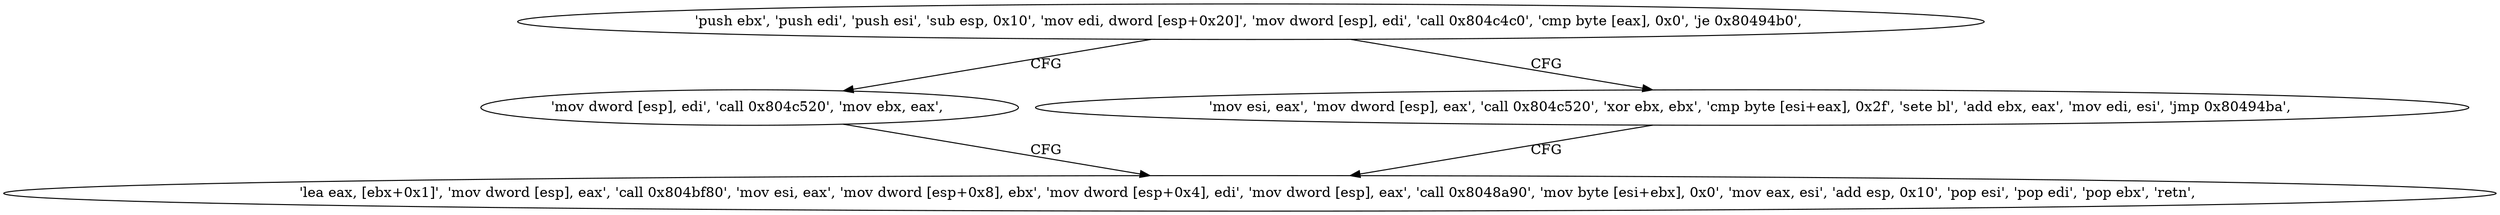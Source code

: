 digraph "func" {
"134517888" [label = "'push ebx', 'push edi', 'push esi', 'sub esp, 0x10', 'mov edi, dword [esp+0x20]', 'mov dword [esp], edi', 'call 0x804c4c0', 'cmp byte [eax], 0x0', 'je 0x80494b0', " ]
"134517936" [label = "'mov dword [esp], edi', 'call 0x804c520', 'mov ebx, eax', " ]
"134517911" [label = "'mov esi, eax', 'mov dword [esp], eax', 'call 0x804c520', 'xor ebx, ebx', 'cmp byte [esi+eax], 0x2f', 'sete bl', 'add ebx, eax', 'mov edi, esi', 'jmp 0x80494ba', " ]
"134517946" [label = "'lea eax, [ebx+0x1]', 'mov dword [esp], eax', 'call 0x804bf80', 'mov esi, eax', 'mov dword [esp+0x8], ebx', 'mov dword [esp+0x4], edi', 'mov dword [esp], eax', 'call 0x8048a90', 'mov byte [esi+ebx], 0x0', 'mov eax, esi', 'add esp, 0x10', 'pop esi', 'pop edi', 'pop ebx', 'retn', " ]
"134517888" -> "134517936" [ label = "CFG" ]
"134517888" -> "134517911" [ label = "CFG" ]
"134517936" -> "134517946" [ label = "CFG" ]
"134517911" -> "134517946" [ label = "CFG" ]
}
